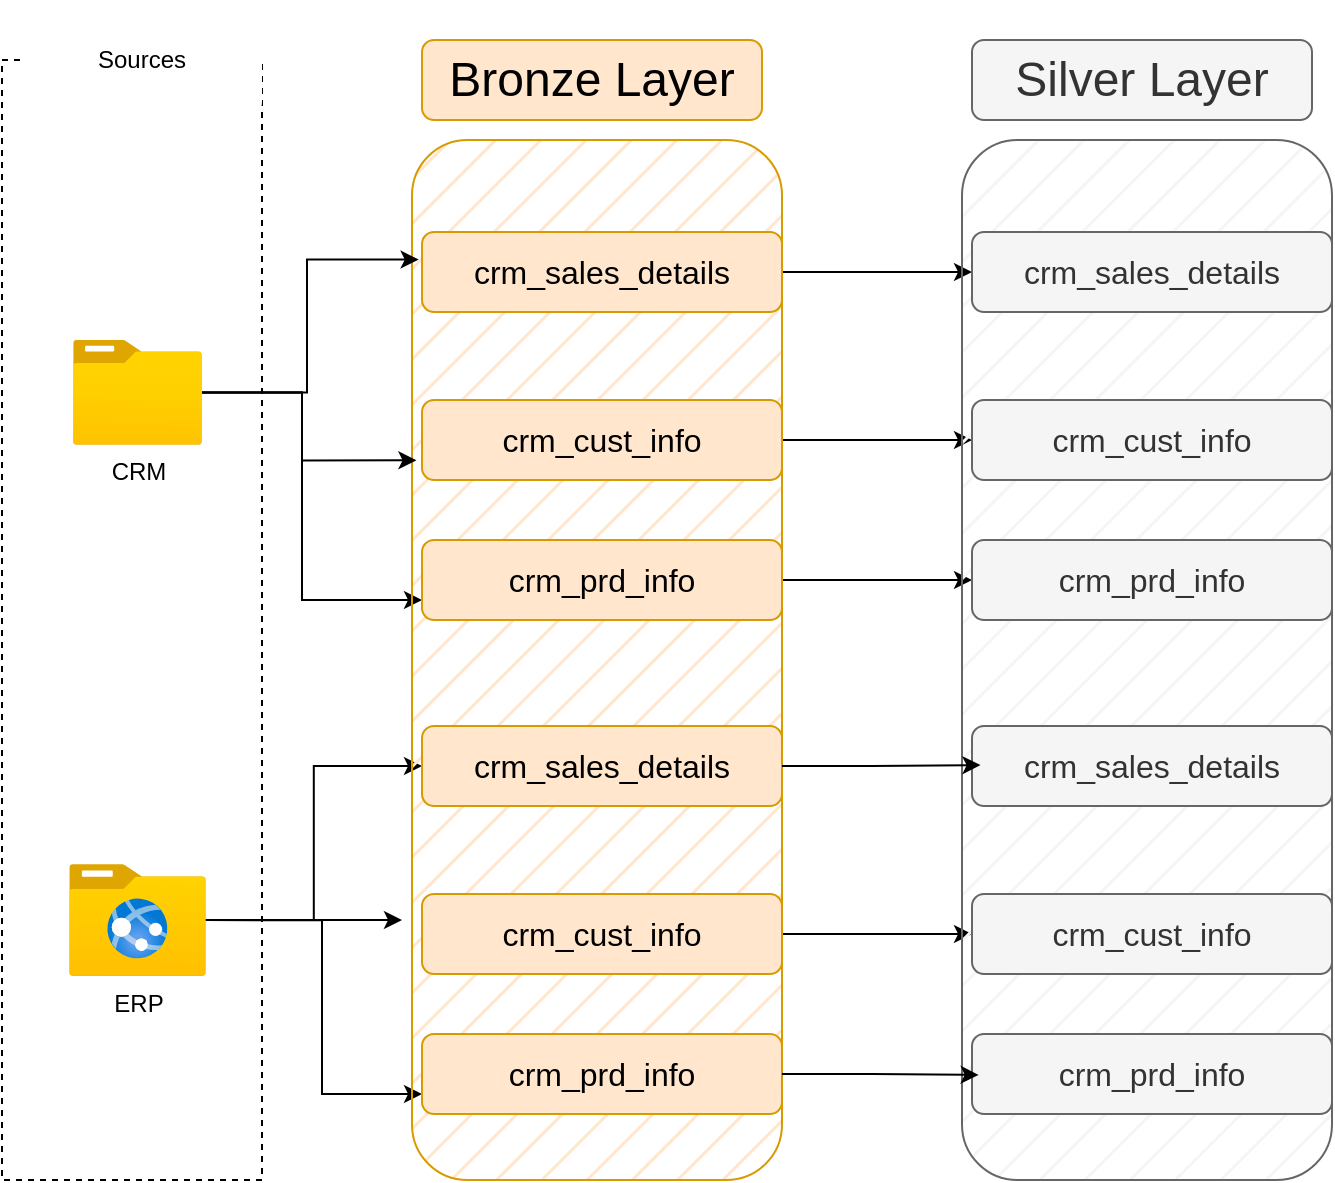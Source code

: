 <mxfile version="27.0.5">
  <diagram name="Page-1" id="1aMmHf0D9tfKGSrj5TT7">
    <mxGraphModel dx="827" dy="519" grid="1" gridSize="10" guides="1" tooltips="1" connect="1" arrows="1" fold="1" page="1" pageScale="1" pageWidth="850" pageHeight="1100" math="0" shadow="0">
      <root>
        <mxCell id="0" />
        <mxCell id="1" parent="0" />
        <mxCell id="hF2qYTP010ioeRPE4jXA-1" value="" style="rounded=0;whiteSpace=wrap;html=1;fillColor=none;dashed=1;" parent="1" vertex="1">
          <mxGeometry x="30" y="120" width="130" height="560" as="geometry" />
        </mxCell>
        <mxCell id="hF2qYTP010ioeRPE4jXA-4" value="Sources" style="rounded=1;whiteSpace=wrap;html=1;fillColor=default;strokeColor=none;" parent="1" vertex="1">
          <mxGeometry x="40" y="90" width="120" height="60" as="geometry" />
        </mxCell>
        <mxCell id="qXAy_VUzg8C6TzvzC6r9-21" style="edgeStyle=orthogonalEdgeStyle;rounded=0;orthogonalLoop=1;jettySize=auto;html=1;entryX=0;entryY=0.75;entryDx=0;entryDy=0;" edge="1" parent="1" source="hF2qYTP010ioeRPE4jXA-8" target="hF2qYTP010ioeRPE4jXA-14">
          <mxGeometry relative="1" as="geometry">
            <Array as="points">
              <mxPoint x="180" y="286" />
              <mxPoint x="180" y="390" />
            </Array>
          </mxGeometry>
        </mxCell>
        <mxCell id="hF2qYTP010ioeRPE4jXA-8" value="CRM" style="image;aspect=fixed;html=1;points=[];align=center;fontSize=12;image=img/lib/azure2/general/Folder_Blank.svg;" parent="1" vertex="1">
          <mxGeometry x="65.5" y="260" width="64.5" height="52.35" as="geometry" />
        </mxCell>
        <mxCell id="hF2qYTP010ioeRPE4jXA-28" style="edgeStyle=orthogonalEdgeStyle;rounded=0;orthogonalLoop=1;jettySize=auto;html=1;entryX=0;entryY=0.75;entryDx=0;entryDy=0;" parent="1" edge="1">
          <mxGeometry relative="1" as="geometry">
            <Array as="points">
              <mxPoint x="190" y="550" />
              <mxPoint x="190" y="637" />
            </Array>
            <mxPoint x="131.75" y="550.053" as="sourcePoint" />
            <mxPoint x="240" y="637" as="targetPoint" />
          </mxGeometry>
        </mxCell>
        <mxCell id="hF2qYTP010ioeRPE4jXA-29" style="edgeStyle=orthogonalEdgeStyle;rounded=0;orthogonalLoop=1;jettySize=auto;html=1;" parent="1" source="hF2qYTP010ioeRPE4jXA-9" edge="1">
          <mxGeometry relative="1" as="geometry">
            <mxPoint x="230" y="550" as="targetPoint" />
          </mxGeometry>
        </mxCell>
        <mxCell id="qXAy_VUzg8C6TzvzC6r9-17" style="edgeStyle=orthogonalEdgeStyle;rounded=0;orthogonalLoop=1;jettySize=auto;html=1;entryX=0;entryY=0.5;entryDx=0;entryDy=0;" edge="1" parent="1" source="hF2qYTP010ioeRPE4jXA-9" target="hF2qYTP010ioeRPE4jXA-21">
          <mxGeometry relative="1" as="geometry" />
        </mxCell>
        <mxCell id="hF2qYTP010ioeRPE4jXA-9" value="ERP" style="image;aspect=fixed;html=1;points=[];align=center;fontSize=12;image=img/lib/azure2/general/Folder_Website.svg;" parent="1" vertex="1">
          <mxGeometry x="63.75" y="522" width="68" height="56.0" as="geometry" />
        </mxCell>
        <mxCell id="hF2qYTP010ioeRPE4jXA-11" value="" style="rounded=1;whiteSpace=wrap;html=1;fillColor=#ffe6cc;strokeColor=#d79b00;fillStyle=hatch;" parent="1" vertex="1">
          <mxGeometry x="235" y="160" width="185" height="520" as="geometry" />
        </mxCell>
        <mxCell id="hF2qYTP010ioeRPE4jXA-12" value="Bronze Layer" style="rounded=1;whiteSpace=wrap;html=1;fontSize=24;fillColor=#ffe6cc;strokeColor=#d79b00;" parent="1" vertex="1">
          <mxGeometry x="240" y="110" width="170" height="40" as="geometry" />
        </mxCell>
        <mxCell id="qXAy_VUzg8C6TzvzC6r9-9" style="edgeStyle=orthogonalEdgeStyle;rounded=0;orthogonalLoop=1;jettySize=auto;html=1;" edge="1" parent="1" source="hF2qYTP010ioeRPE4jXA-13" target="qXAy_VUzg8C6TzvzC6r9-3">
          <mxGeometry relative="1" as="geometry" />
        </mxCell>
        <mxCell id="hF2qYTP010ioeRPE4jXA-13" value="crm_sales_details" style="rounded=1;whiteSpace=wrap;html=1;fontSize=16;fillColor=#ffe6cc;strokeColor=#d79b00;" parent="1" vertex="1">
          <mxGeometry x="240" y="206" width="180" height="40" as="geometry" />
        </mxCell>
        <mxCell id="qXAy_VUzg8C6TzvzC6r9-12" style="edgeStyle=orthogonalEdgeStyle;rounded=0;orthogonalLoop=1;jettySize=auto;html=1;" edge="1" parent="1" source="hF2qYTP010ioeRPE4jXA-14" target="qXAy_VUzg8C6TzvzC6r9-5">
          <mxGeometry relative="1" as="geometry" />
        </mxCell>
        <mxCell id="hF2qYTP010ioeRPE4jXA-14" value="crm_prd_info" style="rounded=1;whiteSpace=wrap;html=1;fontSize=16;fillColor=#ffe6cc;strokeColor=#d79b00;" parent="1" vertex="1">
          <mxGeometry x="240" y="360" width="180" height="40" as="geometry" />
        </mxCell>
        <mxCell id="qXAy_VUzg8C6TzvzC6r9-10" style="edgeStyle=orthogonalEdgeStyle;rounded=0;orthogonalLoop=1;jettySize=auto;html=1;entryX=0;entryY=0.5;entryDx=0;entryDy=0;" edge="1" parent="1" source="hF2qYTP010ioeRPE4jXA-15" target="qXAy_VUzg8C6TzvzC6r9-4">
          <mxGeometry relative="1" as="geometry" />
        </mxCell>
        <mxCell id="hF2qYTP010ioeRPE4jXA-15" value="crm_cust_info" style="rounded=1;whiteSpace=wrap;html=1;fontSize=16;fillColor=#ffe6cc;strokeColor=#d79b00;" parent="1" vertex="1">
          <mxGeometry x="240" y="290" width="180" height="40" as="geometry" />
        </mxCell>
        <mxCell id="hF2qYTP010ioeRPE4jXA-19" value="crm_prd_info" style="rounded=1;whiteSpace=wrap;html=1;fontSize=16;fillColor=#ffe6cc;strokeColor=#d79b00;" parent="1" vertex="1">
          <mxGeometry x="240" y="607" width="180" height="40" as="geometry" />
        </mxCell>
        <mxCell id="qXAy_VUzg8C6TzvzC6r9-14" style="edgeStyle=orthogonalEdgeStyle;rounded=0;orthogonalLoop=1;jettySize=auto;html=1;" edge="1" parent="1" source="hF2qYTP010ioeRPE4jXA-20" target="qXAy_VUzg8C6TzvzC6r9-7">
          <mxGeometry relative="1" as="geometry" />
        </mxCell>
        <mxCell id="hF2qYTP010ioeRPE4jXA-20" value="crm_cust_info" style="rounded=1;whiteSpace=wrap;html=1;fontSize=16;fillColor=#ffe6cc;strokeColor=#d79b00;" parent="1" vertex="1">
          <mxGeometry x="240" y="537" width="180" height="40" as="geometry" />
        </mxCell>
        <mxCell id="hF2qYTP010ioeRPE4jXA-21" value="crm_sales_details" style="rounded=1;whiteSpace=wrap;html=1;fontSize=16;fillColor=#ffe6cc;strokeColor=#d79b00;" parent="1" vertex="1">
          <mxGeometry x="240" y="453" width="180" height="40" as="geometry" />
        </mxCell>
        <mxCell id="qXAy_VUzg8C6TzvzC6r9-1" value="Silver Layer" style="rounded=1;whiteSpace=wrap;html=1;fontSize=24;fillColor=#f5f5f5;strokeColor=#666666;fontColor=#333333;" vertex="1" parent="1">
          <mxGeometry x="515" y="110" width="170" height="40" as="geometry" />
        </mxCell>
        <mxCell id="qXAy_VUzg8C6TzvzC6r9-2" value="" style="rounded=1;whiteSpace=wrap;html=1;fillColor=#f5f5f5;strokeColor=#666666;fillStyle=hatch;fontColor=#333333;" vertex="1" parent="1">
          <mxGeometry x="510" y="160" width="185" height="520" as="geometry" />
        </mxCell>
        <mxCell id="qXAy_VUzg8C6TzvzC6r9-3" value="crm_sales_details" style="rounded=1;whiteSpace=wrap;html=1;fontSize=16;fillColor=#f5f5f5;strokeColor=#666666;fontColor=#333333;" vertex="1" parent="1">
          <mxGeometry x="515" y="206" width="180" height="40" as="geometry" />
        </mxCell>
        <mxCell id="qXAy_VUzg8C6TzvzC6r9-4" value="crm_cust_info" style="rounded=1;whiteSpace=wrap;html=1;fontSize=16;fillColor=#f5f5f5;strokeColor=#666666;fontColor=#333333;" vertex="1" parent="1">
          <mxGeometry x="515" y="290" width="180" height="40" as="geometry" />
        </mxCell>
        <mxCell id="qXAy_VUzg8C6TzvzC6r9-5" value="crm_prd_info" style="rounded=1;whiteSpace=wrap;html=1;fontSize=16;fillColor=#f5f5f5;strokeColor=#666666;fontColor=#333333;" vertex="1" parent="1">
          <mxGeometry x="515" y="360" width="180" height="40" as="geometry" />
        </mxCell>
        <mxCell id="qXAy_VUzg8C6TzvzC6r9-6" value="crm_sales_details" style="rounded=1;whiteSpace=wrap;html=1;fontSize=16;fillColor=#f5f5f5;strokeColor=#666666;fontColor=#333333;" vertex="1" parent="1">
          <mxGeometry x="515" y="453" width="180" height="40" as="geometry" />
        </mxCell>
        <mxCell id="qXAy_VUzg8C6TzvzC6r9-7" value="crm_cust_info" style="rounded=1;whiteSpace=wrap;html=1;fontSize=16;fillColor=#f5f5f5;strokeColor=#666666;fontColor=#333333;" vertex="1" parent="1">
          <mxGeometry x="515" y="537" width="180" height="40" as="geometry" />
        </mxCell>
        <mxCell id="qXAy_VUzg8C6TzvzC6r9-8" value="crm_prd_info" style="rounded=1;whiteSpace=wrap;html=1;fontSize=16;fillColor=#f5f5f5;strokeColor=#666666;fontColor=#333333;" vertex="1" parent="1">
          <mxGeometry x="515" y="607" width="180" height="40" as="geometry" />
        </mxCell>
        <mxCell id="qXAy_VUzg8C6TzvzC6r9-13" style="edgeStyle=orthogonalEdgeStyle;rounded=0;orthogonalLoop=1;jettySize=auto;html=1;entryX=0.05;entryY=0.601;entryDx=0;entryDy=0;entryPerimeter=0;" edge="1" parent="1" source="hF2qYTP010ioeRPE4jXA-21" target="qXAy_VUzg8C6TzvzC6r9-2">
          <mxGeometry relative="1" as="geometry" />
        </mxCell>
        <mxCell id="qXAy_VUzg8C6TzvzC6r9-15" style="edgeStyle=orthogonalEdgeStyle;rounded=0;orthogonalLoop=1;jettySize=auto;html=1;entryX=0.045;entryY=0.899;entryDx=0;entryDy=0;entryPerimeter=0;" edge="1" parent="1" source="hF2qYTP010ioeRPE4jXA-19" target="qXAy_VUzg8C6TzvzC6r9-2">
          <mxGeometry relative="1" as="geometry" />
        </mxCell>
        <mxCell id="qXAy_VUzg8C6TzvzC6r9-16" style="edgeStyle=orthogonalEdgeStyle;rounded=0;orthogonalLoop=1;jettySize=auto;html=1;entryX=0.018;entryY=0.115;entryDx=0;entryDy=0;entryPerimeter=0;" edge="1" parent="1" source="hF2qYTP010ioeRPE4jXA-8" target="hF2qYTP010ioeRPE4jXA-11">
          <mxGeometry relative="1" as="geometry" />
        </mxCell>
        <mxCell id="qXAy_VUzg8C6TzvzC6r9-18" style="edgeStyle=orthogonalEdgeStyle;rounded=0;orthogonalLoop=1;jettySize=auto;html=1;entryX=0.012;entryY=0.308;entryDx=0;entryDy=0;entryPerimeter=0;" edge="1" parent="1" source="hF2qYTP010ioeRPE4jXA-8" target="hF2qYTP010ioeRPE4jXA-11">
          <mxGeometry relative="1" as="geometry">
            <Array as="points">
              <mxPoint x="180" y="286" />
              <mxPoint x="180" y="320" />
            </Array>
          </mxGeometry>
        </mxCell>
      </root>
    </mxGraphModel>
  </diagram>
</mxfile>
